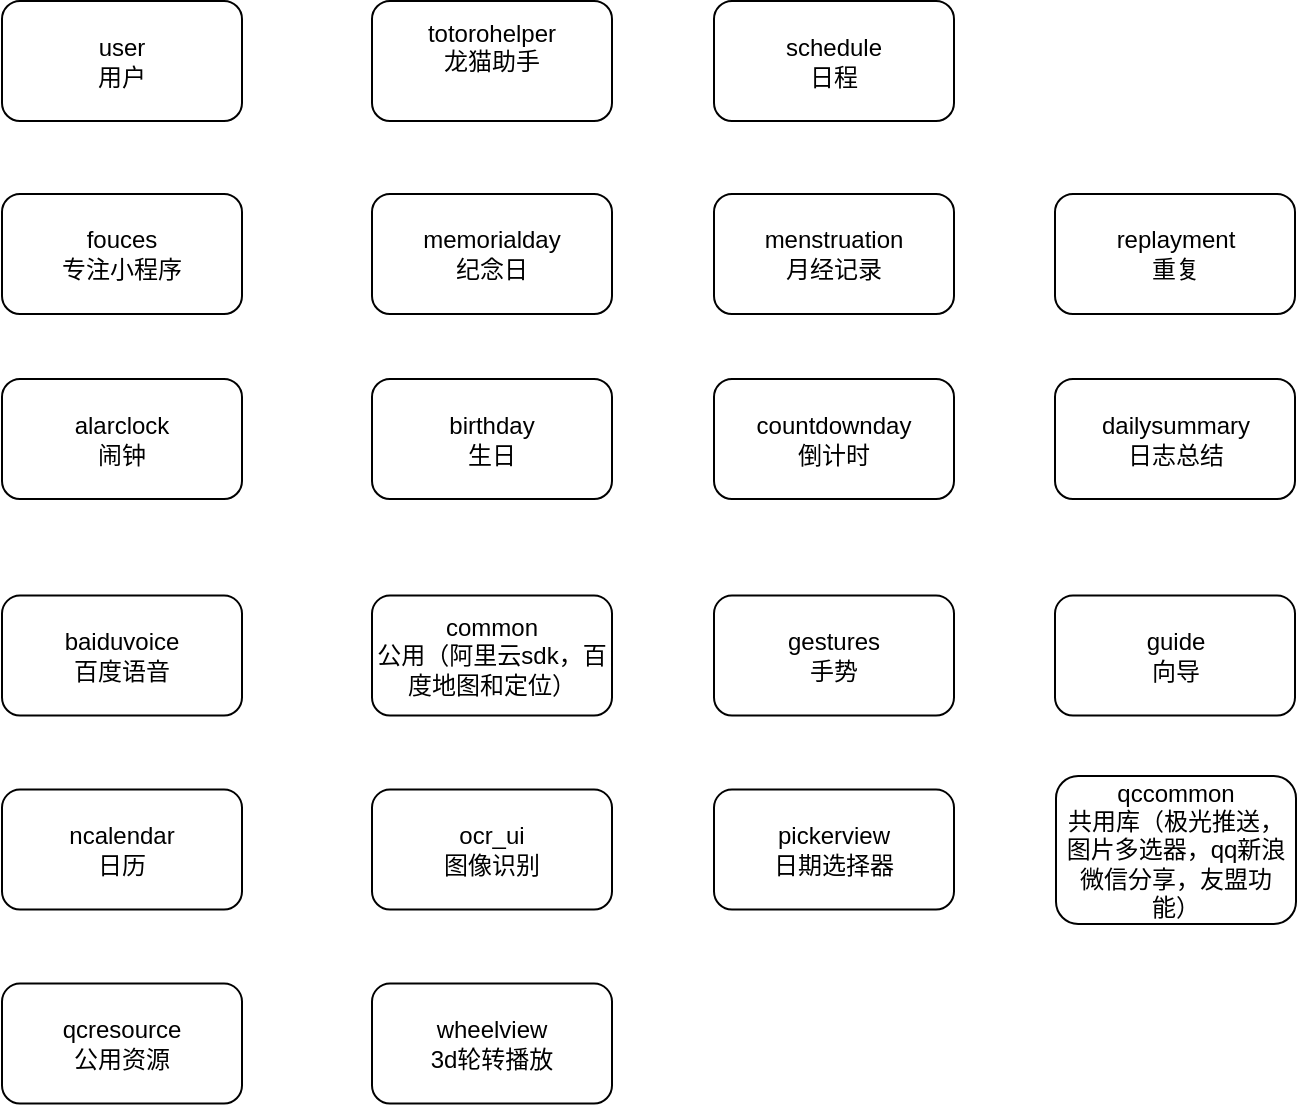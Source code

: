<mxfile version="10.6.2" type="github"><diagram id="jvEo91zFUQ41VvMjYQKj" name="第 1 页"><mxGraphModel dx="704" dy="514" grid="0" gridSize="10" guides="1" tooltips="1" connect="1" arrows="1" fold="1" page="1" pageScale="1" pageWidth="827" pageHeight="1169" math="0" shadow="0"><root><mxCell id="0"/><mxCell id="1" parent="0"/><mxCell id="z_rGF6R98rIvdP_6NqE--2" value="baiduvoice&lt;br&gt;百度语音&lt;br&gt;" style="rounded=1;whiteSpace=wrap;html=1;" vertex="1" parent="1"><mxGeometry x="71" y="466.8" width="120" height="60" as="geometry"/></mxCell><mxCell id="z_rGF6R98rIvdP_6NqE--3" value="common&lt;br&gt;公用（阿里云sdk，百度地图和定位）&lt;br&gt;" style="rounded=1;whiteSpace=wrap;html=1;" vertex="1" parent="1"><mxGeometry x="256" y="466.8" width="120" height="60" as="geometry"/></mxCell><mxCell id="z_rGF6R98rIvdP_6NqE--4" value="gestures&lt;br&gt;手势&lt;br&gt;" style="rounded=1;whiteSpace=wrap;html=1;" vertex="1" parent="1"><mxGeometry x="427" y="466.8" width="120" height="60" as="geometry"/></mxCell><mxCell id="z_rGF6R98rIvdP_6NqE--5" value="guide&lt;br&gt;向导&lt;br&gt;" style="rounded=1;whiteSpace=wrap;html=1;" vertex="1" parent="1"><mxGeometry x="597.5" y="466.8" width="120" height="60" as="geometry"/></mxCell><mxCell id="z_rGF6R98rIvdP_6NqE--6" value="ncalendar&lt;br&gt;日历&lt;br&gt;" style="rounded=1;whiteSpace=wrap;html=1;" vertex="1" parent="1"><mxGeometry x="71" y="563.8" width="120" height="60" as="geometry"/></mxCell><mxCell id="z_rGF6R98rIvdP_6NqE--7" value="ocr_ui&lt;br&gt;图像识别&lt;br&gt;" style="rounded=1;whiteSpace=wrap;html=1;" vertex="1" parent="1"><mxGeometry x="256" y="563.8" width="120" height="60" as="geometry"/></mxCell><mxCell id="z_rGF6R98rIvdP_6NqE--8" value="pickerview&lt;br&gt;日期选择器&lt;br&gt;" style="rounded=1;whiteSpace=wrap;html=1;" vertex="1" parent="1"><mxGeometry x="427" y="563.8" width="120" height="60" as="geometry"/></mxCell><mxCell id="z_rGF6R98rIvdP_6NqE--9" value="qccommon&lt;br&gt;共用库（极光推送，图片多选器，qq新浪微信分享，友盟功能）&lt;br&gt;" style="rounded=1;whiteSpace=wrap;html=1;" vertex="1" parent="1"><mxGeometry x="598" y="557" width="120" height="74" as="geometry"/></mxCell><mxCell id="z_rGF6R98rIvdP_6NqE--10" value="qcresource&lt;br&gt;公用资源&lt;br&gt;" style="rounded=1;whiteSpace=wrap;html=1;" vertex="1" parent="1"><mxGeometry x="71" y="660.8" width="120" height="60" as="geometry"/></mxCell><mxCell id="z_rGF6R98rIvdP_6NqE--11" value="wheelview&lt;br&gt;3d轮转播放&lt;br&gt;" style="rounded=1;whiteSpace=wrap;html=1;" vertex="1" parent="1"><mxGeometry x="256" y="660.8" width="120" height="60" as="geometry"/></mxCell><mxCell id="z_rGF6R98rIvdP_6NqE--12" value="alarclock&lt;br&gt;闹钟&lt;br&gt;" style="rounded=1;whiteSpace=wrap;html=1;" vertex="1" parent="1"><mxGeometry x="71" y="358.5" width="120" height="60" as="geometry"/></mxCell><mxCell id="z_rGF6R98rIvdP_6NqE--13" value="birthday&lt;br&gt;生日&lt;br&gt;" style="rounded=1;whiteSpace=wrap;html=1;" vertex="1" parent="1"><mxGeometry x="256" y="358.5" width="120" height="60" as="geometry"/></mxCell><mxCell id="z_rGF6R98rIvdP_6NqE--14" value="countdownday&lt;br&gt;倒计时&lt;br&gt;" style="rounded=1;whiteSpace=wrap;html=1;" vertex="1" parent="1"><mxGeometry x="427" y="358.5" width="120" height="60" as="geometry"/></mxCell><mxCell id="z_rGF6R98rIvdP_6NqE--15" value="dailysummary&lt;br&gt;日志总结&lt;br&gt;" style="rounded=1;whiteSpace=wrap;html=1;" vertex="1" parent="1"><mxGeometry x="597.5" y="358.5" width="120" height="60" as="geometry"/></mxCell><mxCell id="z_rGF6R98rIvdP_6NqE--16" value="fouces&lt;br&gt;专注小程序&lt;br&gt;" style="rounded=1;whiteSpace=wrap;html=1;" vertex="1" parent="1"><mxGeometry x="71" y="266" width="120" height="60" as="geometry"/></mxCell><mxCell id="z_rGF6R98rIvdP_6NqE--17" value="memorialday&lt;br&gt;纪念日&lt;br&gt;" style="rounded=1;whiteSpace=wrap;html=1;" vertex="1" parent="1"><mxGeometry x="256" y="266" width="120" height="60" as="geometry"/></mxCell><mxCell id="z_rGF6R98rIvdP_6NqE--18" value="menstruation&lt;br&gt;月经记录&lt;br&gt;" style="rounded=1;whiteSpace=wrap;html=1;" vertex="1" parent="1"><mxGeometry x="427" y="266" width="120" height="60" as="geometry"/></mxCell><mxCell id="z_rGF6R98rIvdP_6NqE--19" value="replayment&lt;br&gt;重复&lt;br&gt;" style="rounded=1;whiteSpace=wrap;html=1;" vertex="1" parent="1"><mxGeometry x="597.5" y="266" width="120" height="60" as="geometry"/></mxCell><mxCell id="z_rGF6R98rIvdP_6NqE--20" value="schedule&lt;br&gt;日程&lt;br&gt;" style="rounded=1;whiteSpace=wrap;html=1;" vertex="1" parent="1"><mxGeometry x="427" y="169.5" width="120" height="60" as="geometry"/></mxCell><mxCell id="z_rGF6R98rIvdP_6NqE--21" value="totorohelper&lt;br&gt;龙猫助手&lt;br&gt;&lt;br&gt;" style="rounded=1;whiteSpace=wrap;html=1;" vertex="1" parent="1"><mxGeometry x="256" y="169.5" width="120" height="60" as="geometry"/></mxCell><mxCell id="z_rGF6R98rIvdP_6NqE--22" value="user&lt;br&gt;用户&lt;br&gt;" style="rounded=1;whiteSpace=wrap;html=1;" vertex="1" parent="1"><mxGeometry x="71" y="169.5" width="120" height="60" as="geometry"/></mxCell></root></mxGraphModel></diagram><diagram id="mqJRGM0Gbz9CPTPzYf0f" name="第 2 页"><mxGraphModel dx="704" dy="514" grid="0" gridSize="10" guides="1" tooltips="1" connect="1" arrows="1" fold="1" page="1" pageScale="1" pageWidth="827" pageHeight="1169" math="0" shadow="0"><root><mxCell id="_DsOU5xttDTNZ5-s4NcQ-0"/><mxCell id="_DsOU5xttDTNZ5-s4NcQ-1" parent="_DsOU5xttDTNZ5-s4NcQ-0"/></root></mxGraphModel></diagram></mxfile>